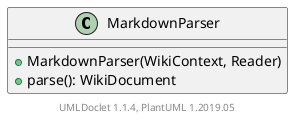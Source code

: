 @startuml

    class MarkdownParser [[MarkdownParser.html]] {
        +MarkdownParser(WikiContext, Reader)
        +parse(): WikiDocument
    }


    center footer UMLDoclet 1.1.4, PlantUML 1.2019.05
@enduml
